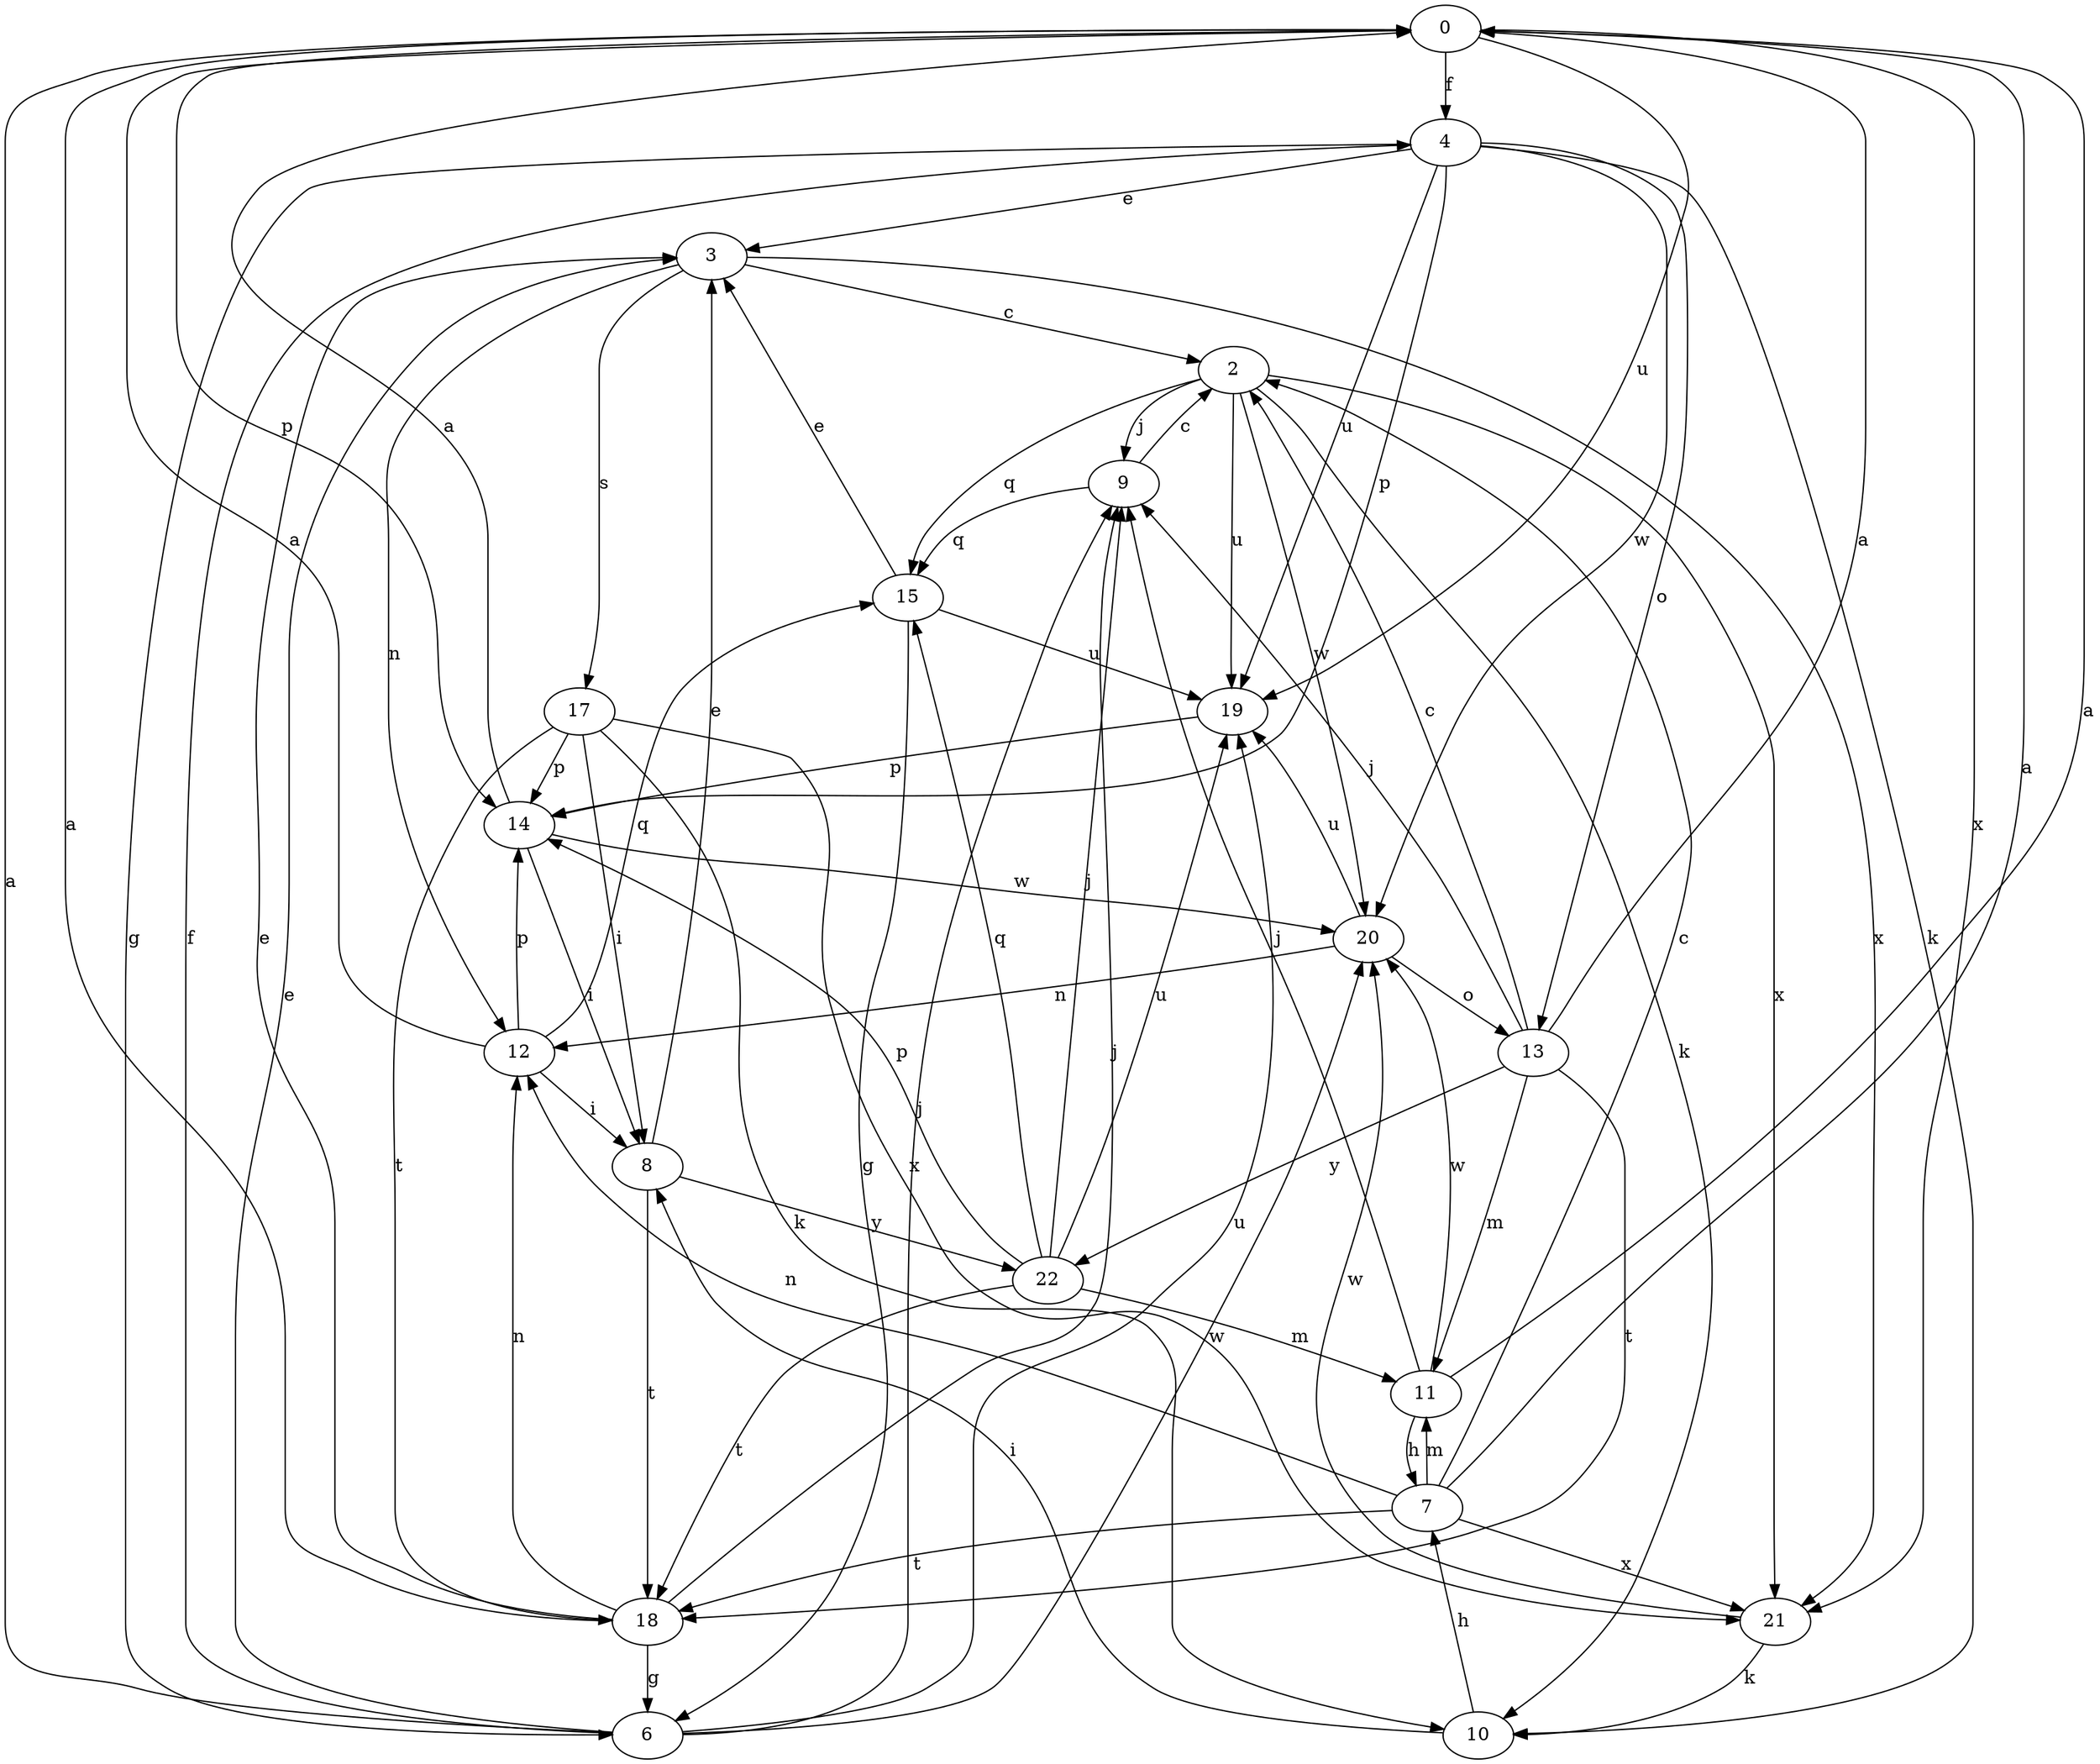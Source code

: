 strict digraph  {
0;
2;
3;
4;
6;
7;
8;
9;
10;
11;
12;
13;
14;
15;
17;
18;
19;
20;
21;
22;
0 -> 4  [label=f];
0 -> 14  [label=p];
0 -> 19  [label=u];
0 -> 21  [label=x];
2 -> 9  [label=j];
2 -> 10  [label=k];
2 -> 15  [label=q];
2 -> 19  [label=u];
2 -> 20  [label=w];
2 -> 21  [label=x];
3 -> 2  [label=c];
3 -> 12  [label=n];
3 -> 17  [label=s];
3 -> 21  [label=x];
4 -> 3  [label=e];
4 -> 6  [label=g];
4 -> 10  [label=k];
4 -> 13  [label=o];
4 -> 14  [label=p];
4 -> 19  [label=u];
4 -> 20  [label=w];
6 -> 0  [label=a];
6 -> 3  [label=e];
6 -> 4  [label=f];
6 -> 9  [label=j];
6 -> 19  [label=u];
6 -> 20  [label=w];
7 -> 0  [label=a];
7 -> 2  [label=c];
7 -> 11  [label=m];
7 -> 12  [label=n];
7 -> 18  [label=t];
7 -> 21  [label=x];
8 -> 3  [label=e];
8 -> 18  [label=t];
8 -> 22  [label=y];
9 -> 2  [label=c];
9 -> 15  [label=q];
10 -> 7  [label=h];
10 -> 8  [label=i];
11 -> 0  [label=a];
11 -> 7  [label=h];
11 -> 9  [label=j];
11 -> 20  [label=w];
12 -> 0  [label=a];
12 -> 8  [label=i];
12 -> 14  [label=p];
12 -> 15  [label=q];
13 -> 0  [label=a];
13 -> 2  [label=c];
13 -> 9  [label=j];
13 -> 11  [label=m];
13 -> 18  [label=t];
13 -> 22  [label=y];
14 -> 0  [label=a];
14 -> 8  [label=i];
14 -> 20  [label=w];
15 -> 3  [label=e];
15 -> 6  [label=g];
15 -> 19  [label=u];
17 -> 8  [label=i];
17 -> 10  [label=k];
17 -> 14  [label=p];
17 -> 18  [label=t];
17 -> 21  [label=x];
18 -> 0  [label=a];
18 -> 3  [label=e];
18 -> 6  [label=g];
18 -> 9  [label=j];
18 -> 12  [label=n];
19 -> 14  [label=p];
20 -> 12  [label=n];
20 -> 13  [label=o];
20 -> 19  [label=u];
21 -> 10  [label=k];
21 -> 20  [label=w];
22 -> 9  [label=j];
22 -> 11  [label=m];
22 -> 14  [label=p];
22 -> 15  [label=q];
22 -> 18  [label=t];
22 -> 19  [label=u];
}
